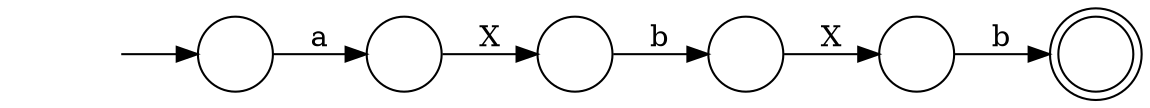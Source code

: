 digraph Automaton {
  rankdir = LR;
  0 [shape=doublecircle,label=""];
  1 [shape=circle,label=""];
  1 -> 3 [label="X"]
  2 [shape=circle,label=""];
  2 -> 1 [label="b"]
  3 [shape=circle,label=""];
  3 -> 0 [label="b"]
  4 [shape=circle,label=""];
  4 -> 2 [label="X"]
  5 [shape=circle,label=""];
  initial [shape=plaintext,label=""];
  initial -> 5
  5 -> 4 [label="a"]
}

